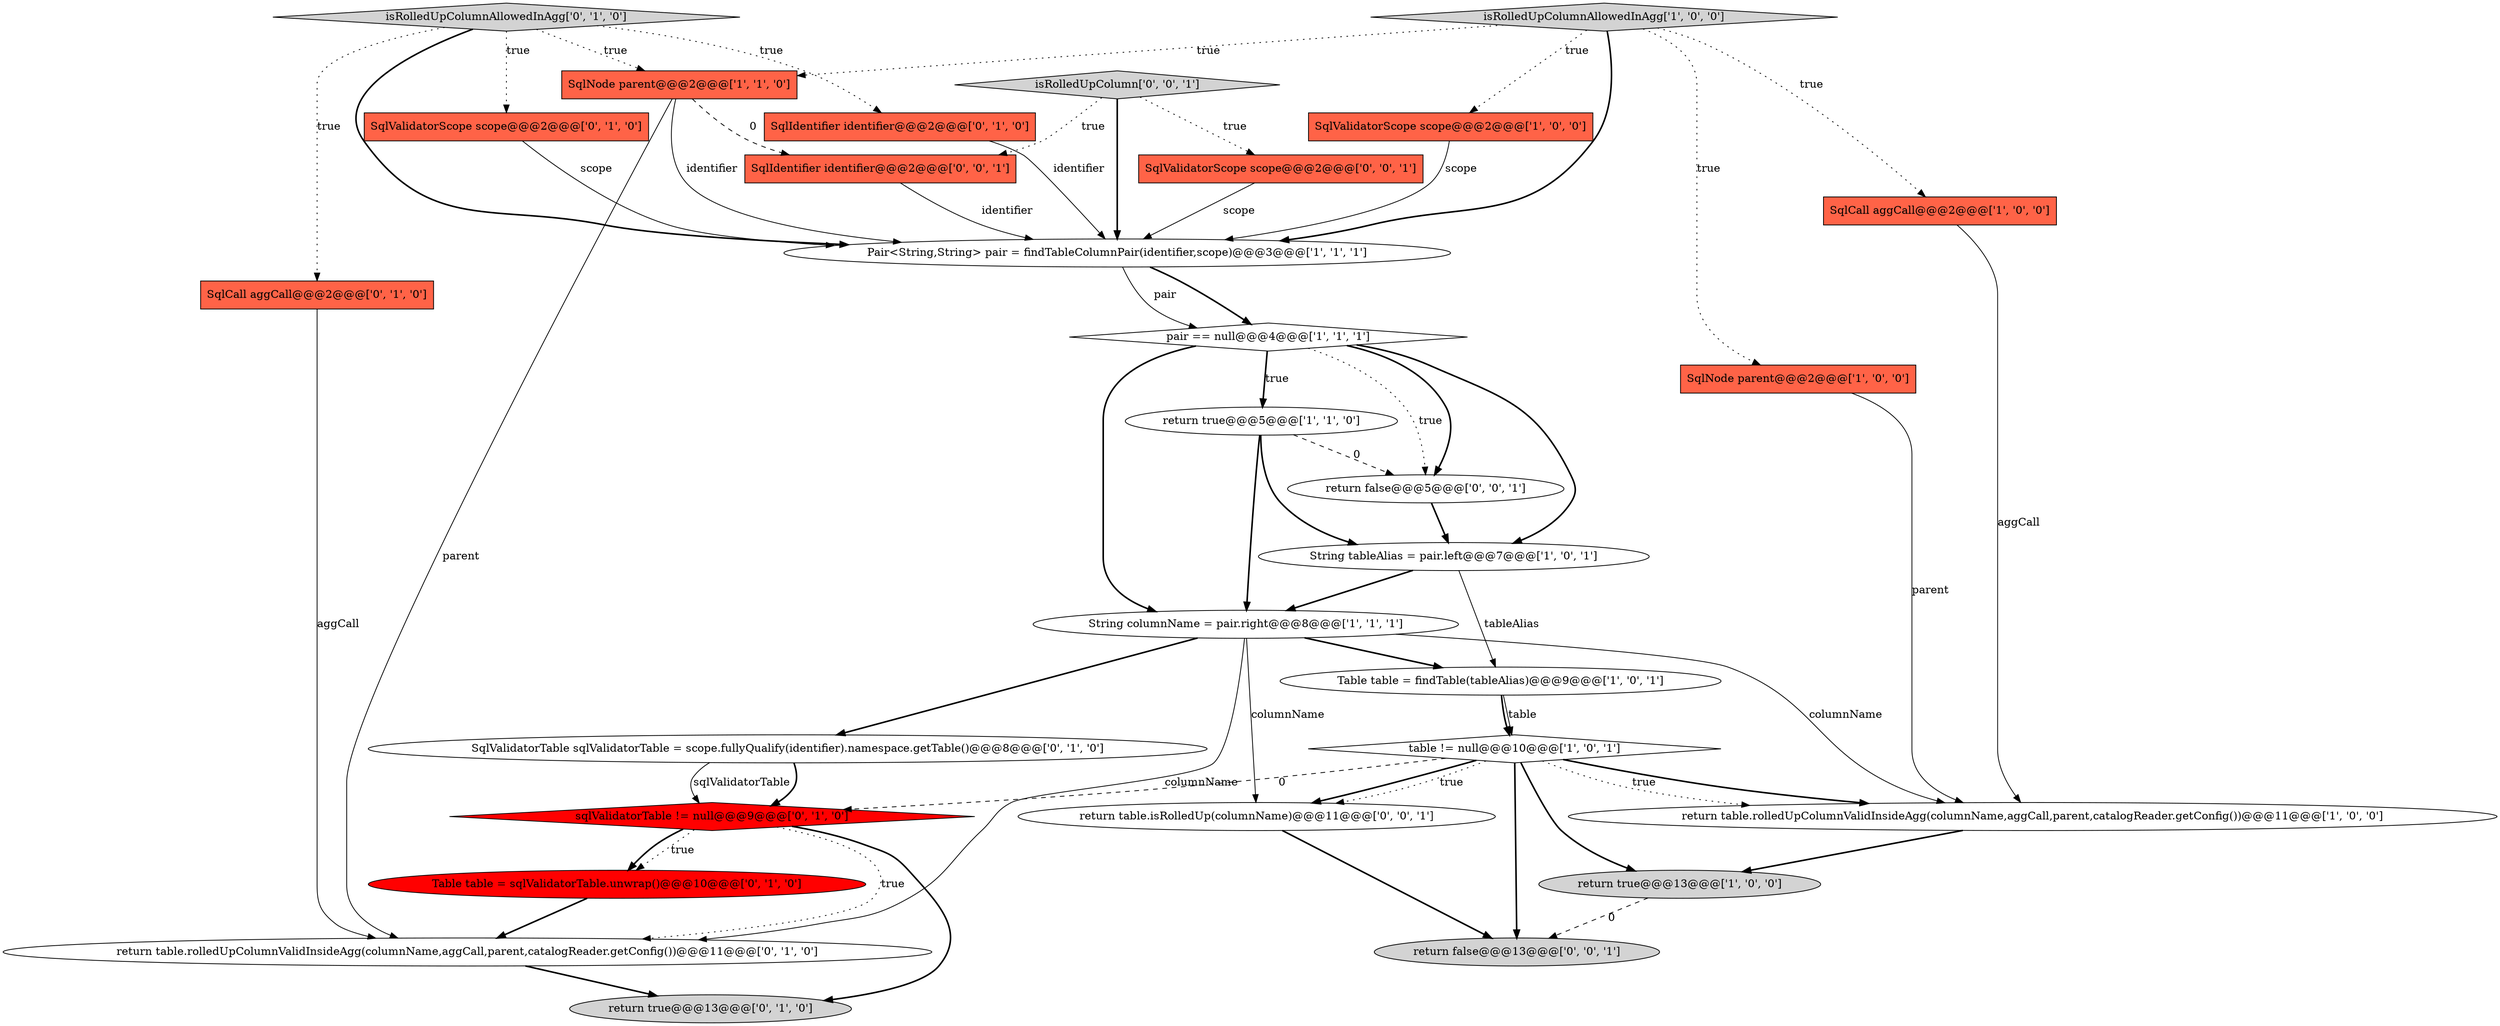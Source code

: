 digraph {
17 [style = filled, label = "SqlIdentifier identifier@@@2@@@['0', '1', '0']", fillcolor = tomato, shape = box image = "AAA0AAABBB2BBB"];
28 [style = filled, label = "SqlIdentifier identifier@@@2@@@['0', '0', '1']", fillcolor = tomato, shape = box image = "AAA0AAABBB3BBB"];
9 [style = filled, label = "return true@@@13@@@['1', '0', '0']", fillcolor = lightgray, shape = ellipse image = "AAA0AAABBB1BBB"];
25 [style = filled, label = "isRolledUpColumn['0', '0', '1']", fillcolor = lightgray, shape = diamond image = "AAA0AAABBB3BBB"];
8 [style = filled, label = "String tableAlias = pair.left@@@7@@@['1', '0', '1']", fillcolor = white, shape = ellipse image = "AAA0AAABBB1BBB"];
4 [style = filled, label = "table != null@@@10@@@['1', '0', '1']", fillcolor = white, shape = diamond image = "AAA0AAABBB1BBB"];
13 [style = filled, label = "return table.rolledUpColumnValidInsideAgg(columnName,aggCall,parent,catalogReader.getConfig())@@@11@@@['1', '0', '0']", fillcolor = white, shape = ellipse image = "AAA0AAABBB1BBB"];
16 [style = filled, label = "isRolledUpColumnAllowedInAgg['0', '1', '0']", fillcolor = lightgray, shape = diamond image = "AAA0AAABBB2BBB"];
20 [style = filled, label = "return table.rolledUpColumnValidInsideAgg(columnName,aggCall,parent,catalogReader.getConfig())@@@11@@@['0', '1', '0']", fillcolor = white, shape = ellipse image = "AAA0AAABBB2BBB"];
10 [style = filled, label = "SqlNode parent@@@2@@@['1', '1', '0']", fillcolor = tomato, shape = box image = "AAA0AAABBB1BBB"];
11 [style = filled, label = "Table table = findTable(tableAlias)@@@9@@@['1', '0', '1']", fillcolor = white, shape = ellipse image = "AAA0AAABBB1BBB"];
18 [style = filled, label = "Table table = sqlValidatorTable.unwrap()@@@10@@@['0', '1', '0']", fillcolor = red, shape = ellipse image = "AAA1AAABBB2BBB"];
7 [style = filled, label = "Pair<String,String> pair = findTableColumnPair(identifier,scope)@@@3@@@['1', '1', '1']", fillcolor = white, shape = ellipse image = "AAA0AAABBB1BBB"];
1 [style = filled, label = "SqlValidatorScope scope@@@2@@@['1', '0', '0']", fillcolor = tomato, shape = box image = "AAA0AAABBB1BBB"];
21 [style = filled, label = "sqlValidatorTable != null@@@9@@@['0', '1', '0']", fillcolor = red, shape = diamond image = "AAA1AAABBB2BBB"];
2 [style = filled, label = "isRolledUpColumnAllowedInAgg['1', '0', '0']", fillcolor = lightgray, shape = diamond image = "AAA0AAABBB1BBB"];
26 [style = filled, label = "SqlValidatorScope scope@@@2@@@['0', '0', '1']", fillcolor = tomato, shape = box image = "AAA0AAABBB3BBB"];
23 [style = filled, label = "return false@@@5@@@['0', '0', '1']", fillcolor = white, shape = ellipse image = "AAA0AAABBB3BBB"];
22 [style = filled, label = "return true@@@13@@@['0', '1', '0']", fillcolor = lightgray, shape = ellipse image = "AAA0AAABBB2BBB"];
6 [style = filled, label = "SqlCall aggCall@@@2@@@['1', '0', '0']", fillcolor = tomato, shape = box image = "AAA0AAABBB1BBB"];
14 [style = filled, label = "SqlValidatorScope scope@@@2@@@['0', '1', '0']", fillcolor = tomato, shape = box image = "AAA0AAABBB2BBB"];
0 [style = filled, label = "SqlNode parent@@@2@@@['1', '0', '0']", fillcolor = tomato, shape = box image = "AAA0AAABBB1BBB"];
27 [style = filled, label = "return false@@@13@@@['0', '0', '1']", fillcolor = lightgray, shape = ellipse image = "AAA0AAABBB3BBB"];
3 [style = filled, label = "return true@@@5@@@['1', '1', '0']", fillcolor = white, shape = ellipse image = "AAA0AAABBB1BBB"];
5 [style = filled, label = "String columnName = pair.right@@@8@@@['1', '1', '1']", fillcolor = white, shape = ellipse image = "AAA0AAABBB1BBB"];
12 [style = filled, label = "pair == null@@@4@@@['1', '1', '1']", fillcolor = white, shape = diamond image = "AAA0AAABBB1BBB"];
15 [style = filled, label = "SqlValidatorTable sqlValidatorTable = scope.fullyQualify(identifier).namespace.getTable()@@@8@@@['0', '1', '0']", fillcolor = white, shape = ellipse image = "AAA0AAABBB2BBB"];
24 [style = filled, label = "return table.isRolledUp(columnName)@@@11@@@['0', '0', '1']", fillcolor = white, shape = ellipse image = "AAA0AAABBB3BBB"];
19 [style = filled, label = "SqlCall aggCall@@@2@@@['0', '1', '0']", fillcolor = tomato, shape = box image = "AAA0AAABBB2BBB"];
4->9 [style = bold, label=""];
16->19 [style = dotted, label="true"];
12->3 [style = dotted, label="true"];
4->24 [style = bold, label=""];
2->0 [style = dotted, label="true"];
21->20 [style = dotted, label="true"];
12->5 [style = bold, label=""];
12->23 [style = dotted, label="true"];
7->12 [style = bold, label=""];
21->18 [style = dotted, label="true"];
5->13 [style = solid, label="columnName"];
15->21 [style = bold, label=""];
5->20 [style = solid, label="columnName"];
1->7 [style = solid, label="scope"];
5->24 [style = solid, label="columnName"];
16->17 [style = dotted, label="true"];
11->4 [style = bold, label=""];
4->13 [style = bold, label=""];
16->7 [style = bold, label=""];
7->12 [style = solid, label="pair"];
5->15 [style = bold, label=""];
10->28 [style = dashed, label="0"];
9->27 [style = dashed, label="0"];
25->28 [style = dotted, label="true"];
0->13 [style = solid, label="parent"];
23->8 [style = bold, label=""];
4->21 [style = dashed, label="0"];
25->7 [style = bold, label=""];
15->21 [style = solid, label="sqlValidatorTable"];
26->7 [style = solid, label="scope"];
21->18 [style = bold, label=""];
16->10 [style = dotted, label="true"];
20->22 [style = bold, label=""];
17->7 [style = solid, label="identifier"];
3->23 [style = dashed, label="0"];
4->13 [style = dotted, label="true"];
18->20 [style = bold, label=""];
8->11 [style = solid, label="tableAlias"];
3->5 [style = bold, label=""];
8->5 [style = bold, label=""];
10->20 [style = solid, label="parent"];
10->7 [style = solid, label="identifier"];
21->22 [style = bold, label=""];
12->8 [style = bold, label=""];
2->1 [style = dotted, label="true"];
3->8 [style = bold, label=""];
2->6 [style = dotted, label="true"];
4->27 [style = bold, label=""];
16->14 [style = dotted, label="true"];
6->13 [style = solid, label="aggCall"];
14->7 [style = solid, label="scope"];
12->3 [style = bold, label=""];
28->7 [style = solid, label="identifier"];
5->11 [style = bold, label=""];
13->9 [style = bold, label=""];
2->7 [style = bold, label=""];
12->23 [style = bold, label=""];
4->24 [style = dotted, label="true"];
19->20 [style = solid, label="aggCall"];
11->4 [style = solid, label="table"];
24->27 [style = bold, label=""];
25->26 [style = dotted, label="true"];
2->10 [style = dotted, label="true"];
}
